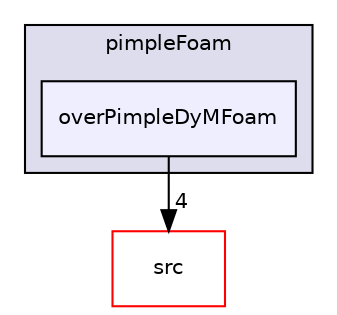 digraph "applications/solvers/incompressible/pimpleFoam/overPimpleDyMFoam" {
  bgcolor=transparent;
  compound=true
  node [ fontsize="10", fontname="Helvetica"];
  edge [ labelfontsize="10", labelfontname="Helvetica"];
  subgraph clusterdir_98e028252b14d2134a5971db69393518 {
    graph [ bgcolor="#ddddee", pencolor="black", label="pimpleFoam" fontname="Helvetica", fontsize="10", URL="dir_98e028252b14d2134a5971db69393518.html"]
  dir_8c2c042a8af26052eb1946e64c925890 [shape=box, label="overPimpleDyMFoam", style="filled", fillcolor="#eeeeff", pencolor="black", URL="dir_8c2c042a8af26052eb1946e64c925890.html"];
  }
  dir_68267d1309a1af8e8297ef4c3efbcdba [shape=box label="src" color="red" URL="dir_68267d1309a1af8e8297ef4c3efbcdba.html"];
  dir_8c2c042a8af26052eb1946e64c925890->dir_68267d1309a1af8e8297ef4c3efbcdba [headlabel="4", labeldistance=1.5 headhref="dir_000018_000499.html"];
}
